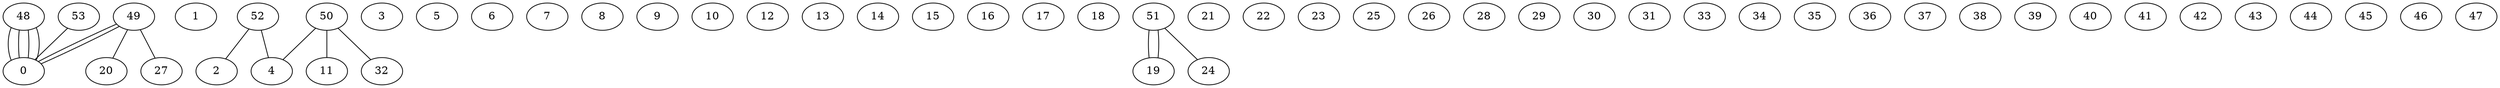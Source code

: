graph G {
0;
1;
2;
3;
4;
5;
6;
7;
8;
9;
10;
11;
12;
13;
14;
15;
16;
17;
18;
19;
20;
21;
22;
23;
24;
25;
26;
27;
28;
29;
30;
31;
32;
33;
34;
35;
36;
37;
38;
39;
40;
41;
42;
43;
44;
45;
46;
47;
48;
49;
50;
51;
52;
53;
53--0 ;
52--2 ;
52--4 ;
51--19 ;
51--24 ;
51--19 ;
50--32 ;
50--11 ;
50--4 ;
49--27 ;
49--20 ;
49--0 ;
49--0 ;
48--0 ;
48--0 ;
48--0 ;
48--0 ;
}
